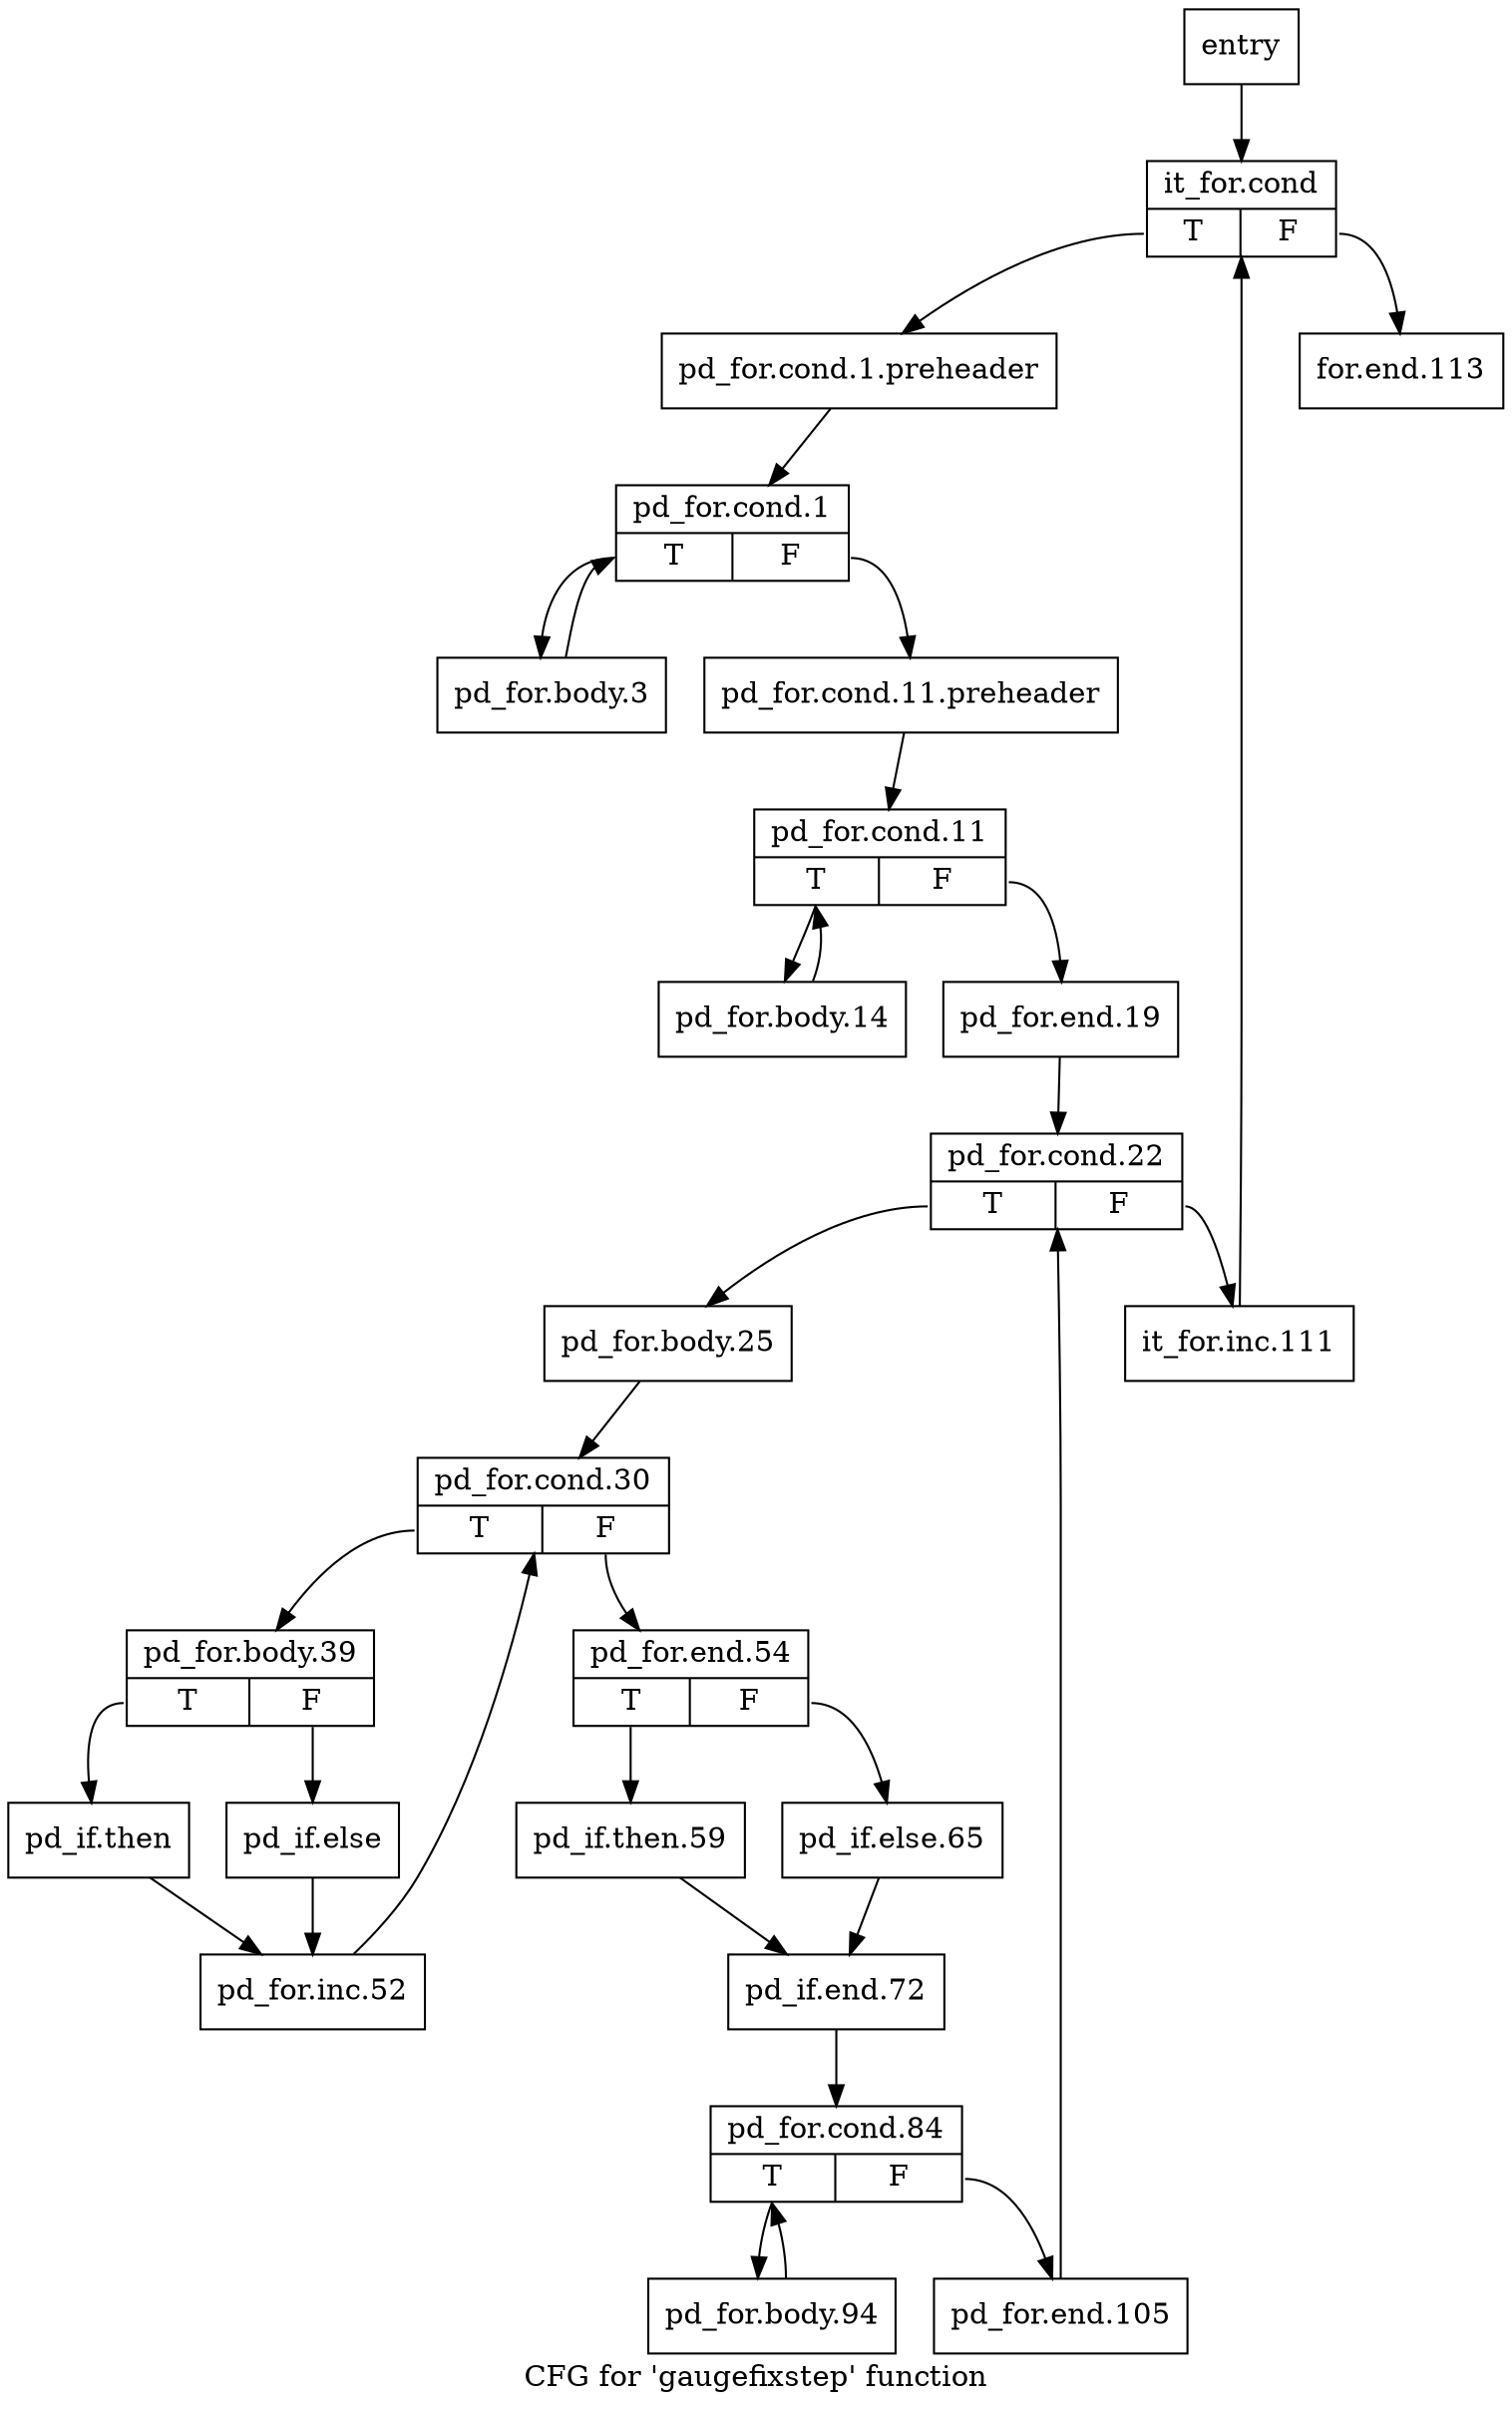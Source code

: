 digraph "CFG for 'gaugefixstep' function" {
	label="CFG for 'gaugefixstep' function";

	Node0x171ade0 [shape=record,label="{entry}"];
	Node0x171ade0 -> Node0x171ae30;
	Node0x171ae30 [shape=record,label="{it_for.cond|{<s0>T|<s1>F}}"];
	Node0x171ae30:s0 -> Node0x171ae80;
	Node0x171ae30:s1 -> Node0x171b560;
	Node0x171ae80 [shape=record,label="{pd_for.cond.1.preheader}"];
	Node0x171ae80 -> Node0x171aed0;
	Node0x171aed0 [shape=record,label="{pd_for.cond.1|{<s0>T|<s1>F}}"];
	Node0x171aed0:s0 -> Node0x171af70;
	Node0x171aed0:s1 -> Node0x171af20;
	Node0x171af20 [shape=record,label="{pd_for.cond.11.preheader}"];
	Node0x171af20 -> Node0x171afc0;
	Node0x171af70 [shape=record,label="{pd_for.body.3}"];
	Node0x171af70 -> Node0x171aed0;
	Node0x171afc0 [shape=record,label="{pd_for.cond.11|{<s0>T|<s1>F}}"];
	Node0x171afc0:s0 -> Node0x171b010;
	Node0x171afc0:s1 -> Node0x171b060;
	Node0x171b010 [shape=record,label="{pd_for.body.14}"];
	Node0x171b010 -> Node0x171afc0;
	Node0x171b060 [shape=record,label="{pd_for.end.19}"];
	Node0x171b060 -> Node0x171b0b0;
	Node0x171b0b0 [shape=record,label="{pd_for.cond.22|{<s0>T|<s1>F}}"];
	Node0x171b0b0:s0 -> Node0x171b100;
	Node0x171b0b0:s1 -> Node0x171b510;
	Node0x171b100 [shape=record,label="{pd_for.body.25}"];
	Node0x171b100 -> Node0x171b150;
	Node0x171b150 [shape=record,label="{pd_for.cond.30|{<s0>T|<s1>F}}"];
	Node0x171b150:s0 -> Node0x171b1a0;
	Node0x171b150:s1 -> Node0x171b2e0;
	Node0x171b1a0 [shape=record,label="{pd_for.body.39|{<s0>T|<s1>F}}"];
	Node0x171b1a0:s0 -> Node0x171b1f0;
	Node0x171b1a0:s1 -> Node0x171b240;
	Node0x171b1f0 [shape=record,label="{pd_if.then}"];
	Node0x171b1f0 -> Node0x171b290;
	Node0x171b240 [shape=record,label="{pd_if.else}"];
	Node0x171b240 -> Node0x171b290;
	Node0x171b290 [shape=record,label="{pd_for.inc.52}"];
	Node0x171b290 -> Node0x171b150;
	Node0x171b2e0 [shape=record,label="{pd_for.end.54|{<s0>T|<s1>F}}"];
	Node0x171b2e0:s0 -> Node0x171b330;
	Node0x171b2e0:s1 -> Node0x171b380;
	Node0x171b330 [shape=record,label="{pd_if.then.59}"];
	Node0x171b330 -> Node0x171b3d0;
	Node0x171b380 [shape=record,label="{pd_if.else.65}"];
	Node0x171b380 -> Node0x171b3d0;
	Node0x171b3d0 [shape=record,label="{pd_if.end.72}"];
	Node0x171b3d0 -> Node0x171b420;
	Node0x171b420 [shape=record,label="{pd_for.cond.84|{<s0>T|<s1>F}}"];
	Node0x171b420:s0 -> Node0x171b470;
	Node0x171b420:s1 -> Node0x171b4c0;
	Node0x171b470 [shape=record,label="{pd_for.body.94}"];
	Node0x171b470 -> Node0x171b420;
	Node0x171b4c0 [shape=record,label="{pd_for.end.105}"];
	Node0x171b4c0 -> Node0x171b0b0;
	Node0x171b510 [shape=record,label="{it_for.inc.111}"];
	Node0x171b510 -> Node0x171ae30;
	Node0x171b560 [shape=record,label="{for.end.113}"];
}
